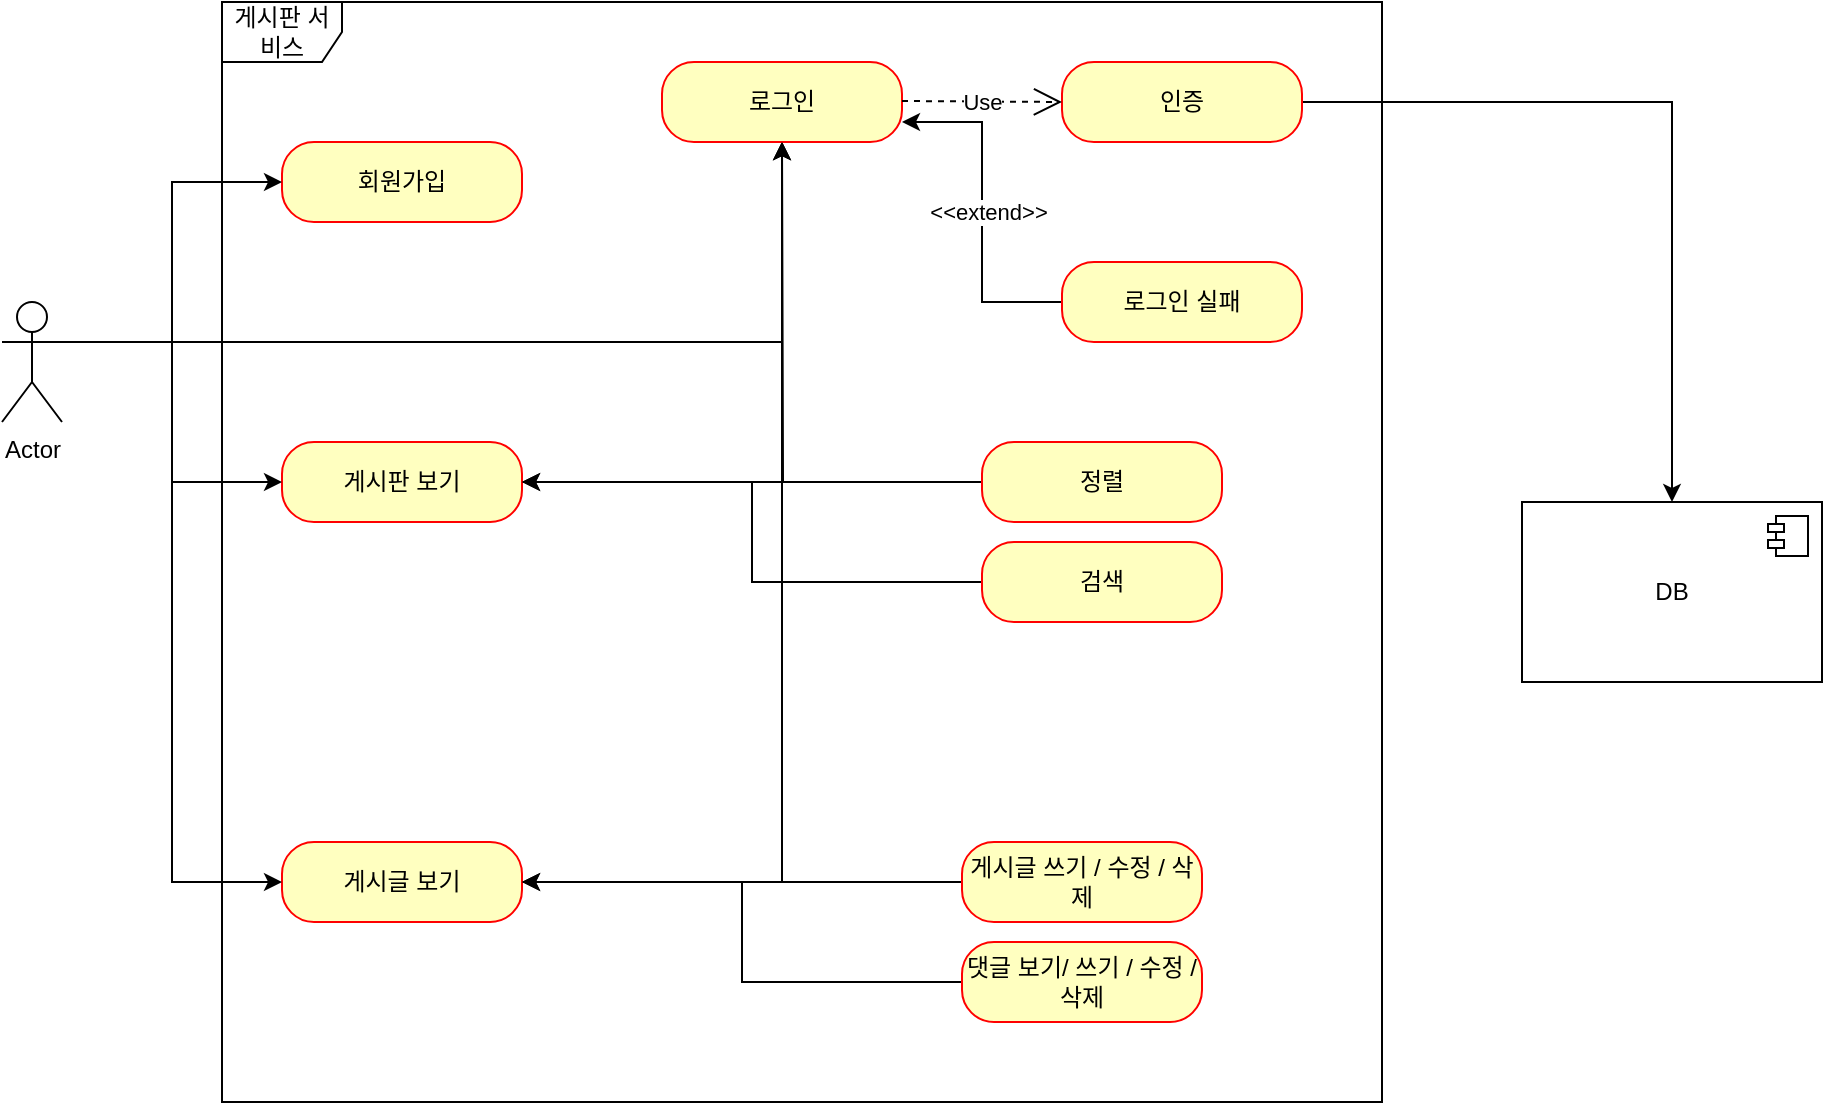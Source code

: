 <mxfile version="24.4.13" type="github">
  <diagram name="페이지-1" id="baxJj4jBbjnCUE_FF8ZA">
    <mxGraphModel dx="1674" dy="761" grid="1" gridSize="10" guides="1" tooltips="1" connect="1" arrows="1" fold="1" page="1" pageScale="1" pageWidth="827" pageHeight="1169" math="0" shadow="0">
      <root>
        <mxCell id="0" />
        <mxCell id="1" parent="0" />
        <mxCell id="vdxa3RyW7C8R3dU5ZYpg-2" value="게시판 서비스" style="shape=umlFrame;whiteSpace=wrap;html=1;pointerEvents=0;" vertex="1" parent="1">
          <mxGeometry x="170" y="30" width="580" height="550" as="geometry" />
        </mxCell>
        <mxCell id="vdxa3RyW7C8R3dU5ZYpg-3" value="회원가입" style="rounded=1;whiteSpace=wrap;html=1;arcSize=40;fontColor=#000000;fillColor=#ffffc0;strokeColor=#ff0000;" vertex="1" parent="1">
          <mxGeometry x="200" y="100" width="120" height="40" as="geometry" />
        </mxCell>
        <mxCell id="vdxa3RyW7C8R3dU5ZYpg-30" style="edgeStyle=orthogonalEdgeStyle;rounded=0;orthogonalLoop=1;jettySize=auto;html=1;exitX=1;exitY=0.5;exitDx=0;exitDy=0;" edge="1" parent="1" source="vdxa3RyW7C8R3dU5ZYpg-5">
          <mxGeometry relative="1" as="geometry">
            <mxPoint x="450" y="100" as="targetPoint" />
          </mxGeometry>
        </mxCell>
        <mxCell id="vdxa3RyW7C8R3dU5ZYpg-5" value="게시판 보기" style="rounded=1;whiteSpace=wrap;html=1;arcSize=40;fontColor=#000000;fillColor=#ffffc0;strokeColor=#ff0000;" vertex="1" parent="1">
          <mxGeometry x="200" y="250" width="120" height="40" as="geometry" />
        </mxCell>
        <mxCell id="vdxa3RyW7C8R3dU5ZYpg-31" style="edgeStyle=orthogonalEdgeStyle;rounded=0;orthogonalLoop=1;jettySize=auto;html=1;exitX=1;exitY=0.5;exitDx=0;exitDy=0;entryX=0.5;entryY=1;entryDx=0;entryDy=0;" edge="1" parent="1" source="vdxa3RyW7C8R3dU5ZYpg-6" target="vdxa3RyW7C8R3dU5ZYpg-7">
          <mxGeometry relative="1" as="geometry" />
        </mxCell>
        <mxCell id="vdxa3RyW7C8R3dU5ZYpg-6" value="게시글 보기" style="rounded=1;whiteSpace=wrap;html=1;arcSize=40;fontColor=#000000;fillColor=#ffffc0;strokeColor=#ff0000;" vertex="1" parent="1">
          <mxGeometry x="200" y="450" width="120" height="40" as="geometry" />
        </mxCell>
        <mxCell id="vdxa3RyW7C8R3dU5ZYpg-7" value="로그인" style="rounded=1;whiteSpace=wrap;html=1;arcSize=40;fontColor=#000000;fillColor=#ffffc0;strokeColor=#ff0000;" vertex="1" parent="1">
          <mxGeometry x="390" y="60" width="120" height="40" as="geometry" />
        </mxCell>
        <mxCell id="vdxa3RyW7C8R3dU5ZYpg-38" style="edgeStyle=orthogonalEdgeStyle;rounded=0;orthogonalLoop=1;jettySize=auto;html=1;exitX=1;exitY=0.5;exitDx=0;exitDy=0;" edge="1" parent="1" source="vdxa3RyW7C8R3dU5ZYpg-8" target="vdxa3RyW7C8R3dU5ZYpg-36">
          <mxGeometry relative="1" as="geometry" />
        </mxCell>
        <mxCell id="vdxa3RyW7C8R3dU5ZYpg-8" value="인증" style="rounded=1;whiteSpace=wrap;html=1;arcSize=40;fontColor=#000000;fillColor=#ffffc0;strokeColor=#ff0000;" vertex="1" parent="1">
          <mxGeometry x="590" y="60" width="120" height="40" as="geometry" />
        </mxCell>
        <mxCell id="vdxa3RyW7C8R3dU5ZYpg-28" style="edgeStyle=orthogonalEdgeStyle;rounded=0;orthogonalLoop=1;jettySize=auto;html=1;exitX=0;exitY=0.5;exitDx=0;exitDy=0;entryX=1;entryY=0.75;entryDx=0;entryDy=0;" edge="1" parent="1" source="vdxa3RyW7C8R3dU5ZYpg-9" target="vdxa3RyW7C8R3dU5ZYpg-7">
          <mxGeometry relative="1" as="geometry" />
        </mxCell>
        <mxCell id="vdxa3RyW7C8R3dU5ZYpg-29" value="&amp;lt;&amp;lt;extend&amp;gt;&amp;gt;" style="edgeLabel;html=1;align=center;verticalAlign=middle;resizable=0;points=[];" vertex="1" connectable="0" parent="vdxa3RyW7C8R3dU5ZYpg-28">
          <mxGeometry y="-3" relative="1" as="geometry">
            <mxPoint as="offset" />
          </mxGeometry>
        </mxCell>
        <mxCell id="vdxa3RyW7C8R3dU5ZYpg-9" value="로그인 실패" style="rounded=1;whiteSpace=wrap;html=1;arcSize=40;fontColor=#000000;fillColor=#ffffc0;strokeColor=#ff0000;" vertex="1" parent="1">
          <mxGeometry x="590" y="160" width="120" height="40" as="geometry" />
        </mxCell>
        <mxCell id="vdxa3RyW7C8R3dU5ZYpg-32" style="edgeStyle=orthogonalEdgeStyle;rounded=0;orthogonalLoop=1;jettySize=auto;html=1;exitX=0;exitY=0.5;exitDx=0;exitDy=0;entryX=1;entryY=0.5;entryDx=0;entryDy=0;" edge="1" parent="1" source="vdxa3RyW7C8R3dU5ZYpg-10" target="vdxa3RyW7C8R3dU5ZYpg-5">
          <mxGeometry relative="1" as="geometry" />
        </mxCell>
        <mxCell id="vdxa3RyW7C8R3dU5ZYpg-10" value="정렬" style="rounded=1;whiteSpace=wrap;html=1;arcSize=40;fontColor=#000000;fillColor=#ffffc0;strokeColor=#ff0000;" vertex="1" parent="1">
          <mxGeometry x="550" y="250" width="120" height="40" as="geometry" />
        </mxCell>
        <mxCell id="vdxa3RyW7C8R3dU5ZYpg-33" style="edgeStyle=orthogonalEdgeStyle;rounded=0;orthogonalLoop=1;jettySize=auto;html=1;exitX=0;exitY=0.5;exitDx=0;exitDy=0;entryX=1;entryY=0.5;entryDx=0;entryDy=0;" edge="1" parent="1" source="vdxa3RyW7C8R3dU5ZYpg-11" target="vdxa3RyW7C8R3dU5ZYpg-5">
          <mxGeometry relative="1" as="geometry" />
        </mxCell>
        <mxCell id="vdxa3RyW7C8R3dU5ZYpg-11" value="검색" style="rounded=1;whiteSpace=wrap;html=1;arcSize=40;fontColor=#000000;fillColor=#ffffc0;strokeColor=#ff0000;" vertex="1" parent="1">
          <mxGeometry x="550" y="300" width="120" height="40" as="geometry" />
        </mxCell>
        <mxCell id="vdxa3RyW7C8R3dU5ZYpg-34" style="edgeStyle=orthogonalEdgeStyle;rounded=0;orthogonalLoop=1;jettySize=auto;html=1;exitX=0;exitY=0.5;exitDx=0;exitDy=0;" edge="1" parent="1" source="vdxa3RyW7C8R3dU5ZYpg-12">
          <mxGeometry relative="1" as="geometry">
            <mxPoint x="320" y="470" as="targetPoint" />
          </mxGeometry>
        </mxCell>
        <mxCell id="vdxa3RyW7C8R3dU5ZYpg-12" value="게시글 쓰기 / 수정 / 삭제" style="rounded=1;whiteSpace=wrap;html=1;arcSize=40;fontColor=#000000;fillColor=#ffffc0;strokeColor=#ff0000;" vertex="1" parent="1">
          <mxGeometry x="540" y="450" width="120" height="40" as="geometry" />
        </mxCell>
        <mxCell id="vdxa3RyW7C8R3dU5ZYpg-35" style="edgeStyle=orthogonalEdgeStyle;rounded=0;orthogonalLoop=1;jettySize=auto;html=1;exitX=0;exitY=0.5;exitDx=0;exitDy=0;entryX=1;entryY=0.5;entryDx=0;entryDy=0;" edge="1" parent="1" source="vdxa3RyW7C8R3dU5ZYpg-13" target="vdxa3RyW7C8R3dU5ZYpg-6">
          <mxGeometry relative="1" as="geometry" />
        </mxCell>
        <mxCell id="vdxa3RyW7C8R3dU5ZYpg-13" value="댓글 보기/ 쓰기 / 수정 / 삭제" style="rounded=1;whiteSpace=wrap;html=1;arcSize=40;fontColor=#000000;fillColor=#ffffc0;strokeColor=#ff0000;" vertex="1" parent="1">
          <mxGeometry x="540" y="500" width="120" height="40" as="geometry" />
        </mxCell>
        <mxCell id="vdxa3RyW7C8R3dU5ZYpg-22" style="edgeStyle=orthogonalEdgeStyle;rounded=0;orthogonalLoop=1;jettySize=auto;html=1;exitX=1;exitY=0.333;exitDx=0;exitDy=0;exitPerimeter=0;entryX=0;entryY=0.5;entryDx=0;entryDy=0;" edge="1" parent="1" source="vdxa3RyW7C8R3dU5ZYpg-20" target="vdxa3RyW7C8R3dU5ZYpg-3">
          <mxGeometry relative="1" as="geometry" />
        </mxCell>
        <mxCell id="vdxa3RyW7C8R3dU5ZYpg-23" style="edgeStyle=orthogonalEdgeStyle;rounded=0;orthogonalLoop=1;jettySize=auto;html=1;exitX=1;exitY=0.333;exitDx=0;exitDy=0;exitPerimeter=0;entryX=0;entryY=0.5;entryDx=0;entryDy=0;" edge="1" parent="1" source="vdxa3RyW7C8R3dU5ZYpg-20" target="vdxa3RyW7C8R3dU5ZYpg-5">
          <mxGeometry relative="1" as="geometry" />
        </mxCell>
        <mxCell id="vdxa3RyW7C8R3dU5ZYpg-24" style="edgeStyle=orthogonalEdgeStyle;rounded=0;orthogonalLoop=1;jettySize=auto;html=1;exitX=1;exitY=0.333;exitDx=0;exitDy=0;exitPerimeter=0;entryX=0;entryY=0.5;entryDx=0;entryDy=0;" edge="1" parent="1" source="vdxa3RyW7C8R3dU5ZYpg-20" target="vdxa3RyW7C8R3dU5ZYpg-6">
          <mxGeometry relative="1" as="geometry" />
        </mxCell>
        <mxCell id="vdxa3RyW7C8R3dU5ZYpg-25" style="edgeStyle=orthogonalEdgeStyle;rounded=0;orthogonalLoop=1;jettySize=auto;html=1;exitX=1;exitY=0.333;exitDx=0;exitDy=0;exitPerimeter=0;" edge="1" parent="1" source="vdxa3RyW7C8R3dU5ZYpg-20" target="vdxa3RyW7C8R3dU5ZYpg-7">
          <mxGeometry relative="1" as="geometry" />
        </mxCell>
        <mxCell id="vdxa3RyW7C8R3dU5ZYpg-20" value="Actor" style="shape=umlActor;verticalLabelPosition=bottom;verticalAlign=top;html=1;" vertex="1" parent="1">
          <mxGeometry x="60" y="180" width="30" height="60" as="geometry" />
        </mxCell>
        <mxCell id="vdxa3RyW7C8R3dU5ZYpg-26" value="Use" style="endArrow=open;endSize=12;dashed=1;html=1;rounded=0;" edge="1" parent="1">
          <mxGeometry width="160" relative="1" as="geometry">
            <mxPoint x="510" y="79.5" as="sourcePoint" />
            <mxPoint x="590" y="80" as="targetPoint" />
          </mxGeometry>
        </mxCell>
        <mxCell id="vdxa3RyW7C8R3dU5ZYpg-36" value="DB" style="html=1;dropTarget=0;whiteSpace=wrap;" vertex="1" parent="1">
          <mxGeometry x="820" y="280" width="150" height="90" as="geometry" />
        </mxCell>
        <mxCell id="vdxa3RyW7C8R3dU5ZYpg-37" value="" style="shape=module;jettyWidth=8;jettyHeight=4;" vertex="1" parent="vdxa3RyW7C8R3dU5ZYpg-36">
          <mxGeometry x="1" width="20" height="20" relative="1" as="geometry">
            <mxPoint x="-27" y="7" as="offset" />
          </mxGeometry>
        </mxCell>
      </root>
    </mxGraphModel>
  </diagram>
</mxfile>
